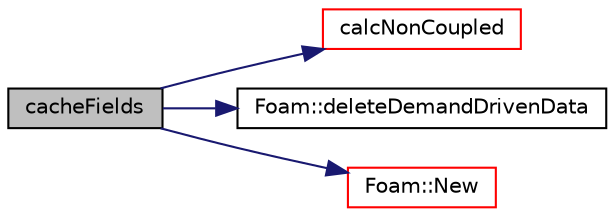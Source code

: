 digraph "cacheFields"
{
  bgcolor="transparent";
  edge [fontname="Helvetica",fontsize="10",labelfontname="Helvetica",labelfontsize="10"];
  node [fontname="Helvetica",fontsize="10",shape=record];
  rankdir="LR";
  Node355 [label="cacheFields",height=0.2,width=0.4,color="black", fillcolor="grey75", style="filled", fontcolor="black"];
  Node355 -> Node356 [color="midnightblue",fontsize="10",style="solid",fontname="Helvetica"];
  Node356 [label="calcNonCoupled",height=0.2,width=0.4,color="red",URL="$a25281.html#a0e3253e601c7db3a3db9d3c921218fd9",tooltip="Calculate the non-coupled force. "];
  Node355 -> Node361 [color="midnightblue",fontsize="10",style="solid",fontname="Helvetica"];
  Node361 [label="Foam::deleteDemandDrivenData",height=0.2,width=0.4,color="black",URL="$a21851.html#a676ff999562d389fd174d693e17d230a"];
  Node355 -> Node362 [color="midnightblue",fontsize="10",style="solid",fontname="Helvetica"];
  Node362 [label="Foam::New",height=0.2,width=0.4,color="red",URL="$a21851.html#a9d62cf14554c95e83f83f14909d9e0ec"];
}
